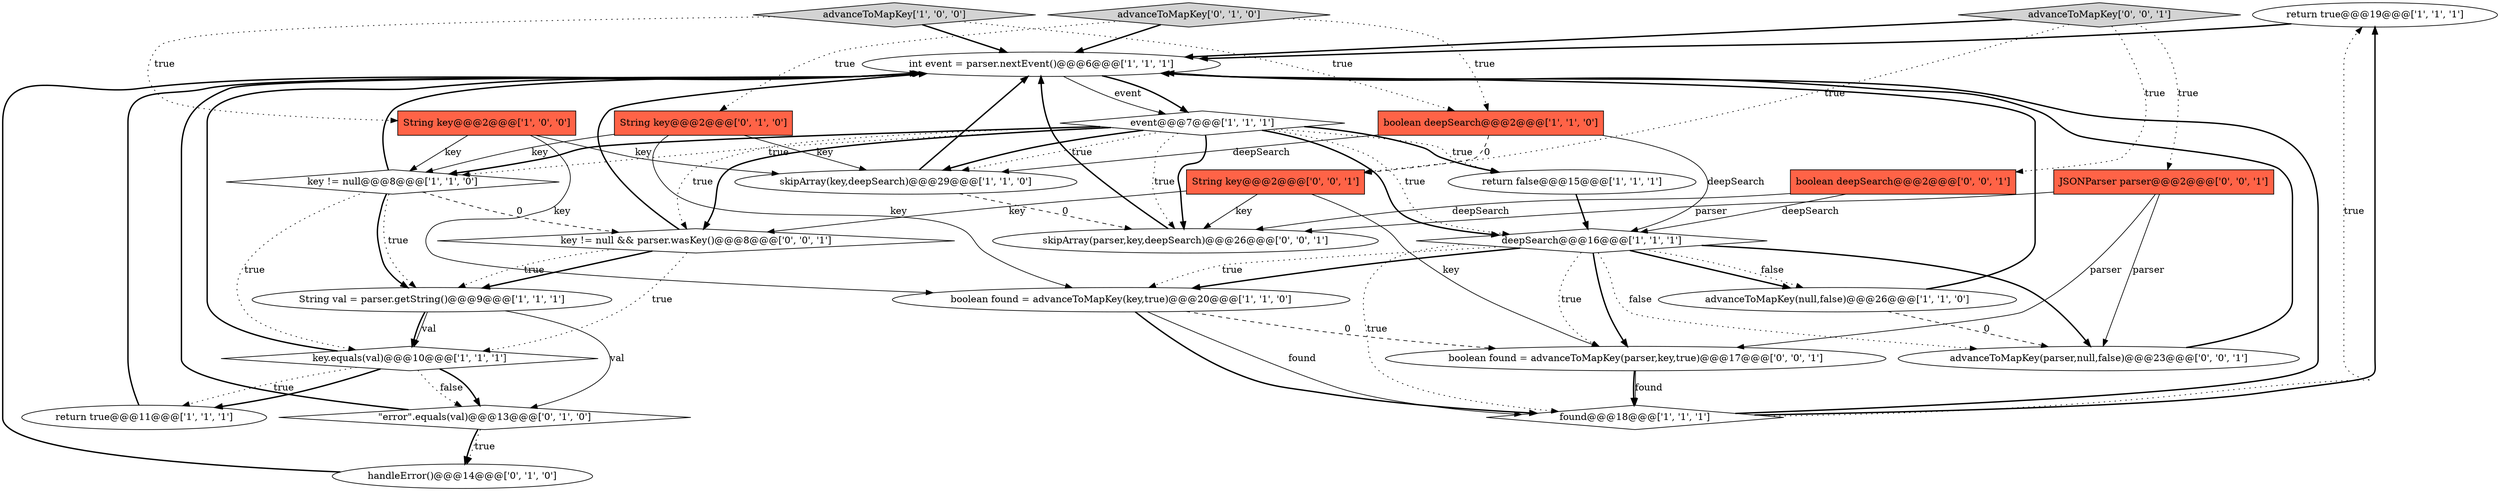 digraph {
0 [style = filled, label = "return true@@@19@@@['1', '1', '1']", fillcolor = white, shape = ellipse image = "AAA0AAABBB1BBB"];
6 [style = filled, label = "key != null@@@8@@@['1', '1', '0']", fillcolor = white, shape = diamond image = "AAA0AAABBB1BBB"];
27 [style = filled, label = "advanceToMapKey['0', '0', '1']", fillcolor = lightgray, shape = diamond image = "AAA0AAABBB3BBB"];
10 [style = filled, label = "String val = parser.getString()@@@9@@@['1', '1', '1']", fillcolor = white, shape = ellipse image = "AAA0AAABBB1BBB"];
22 [style = filled, label = "JSONParser parser@@@2@@@['0', '0', '1']", fillcolor = tomato, shape = box image = "AAA0AAABBB3BBB"];
25 [style = filled, label = "String key@@@2@@@['0', '0', '1']", fillcolor = tomato, shape = box image = "AAA0AAABBB3BBB"];
1 [style = filled, label = "deepSearch@@@16@@@['1', '1', '1']", fillcolor = white, shape = diamond image = "AAA0AAABBB1BBB"];
21 [style = filled, label = "boolean found = advanceToMapKey(parser,key,true)@@@17@@@['0', '0', '1']", fillcolor = white, shape = ellipse image = "AAA0AAABBB3BBB"];
5 [style = filled, label = "String key@@@2@@@['1', '0', '0']", fillcolor = tomato, shape = box image = "AAA0AAABBB1BBB"];
9 [style = filled, label = "int event = parser.nextEvent()@@@6@@@['1', '1', '1']", fillcolor = white, shape = ellipse image = "AAA0AAABBB1BBB"];
13 [style = filled, label = "boolean deepSearch@@@2@@@['1', '1', '0']", fillcolor = tomato, shape = box image = "AAA0AAABBB1BBB"];
2 [style = filled, label = "key.equals(val)@@@10@@@['1', '1', '1']", fillcolor = white, shape = diamond image = "AAA0AAABBB1BBB"];
3 [style = filled, label = "boolean found = advanceToMapKey(key,true)@@@20@@@['1', '1', '0']", fillcolor = white, shape = ellipse image = "AAA0AAABBB1BBB"];
18 [style = filled, label = "\"error\".equals(val)@@@13@@@['0', '1', '0']", fillcolor = white, shape = diamond image = "AAA1AAABBB2BBB"];
11 [style = filled, label = "advanceToMapKey(null,false)@@@26@@@['1', '1', '0']", fillcolor = white, shape = ellipse image = "AAA0AAABBB1BBB"];
17 [style = filled, label = "handleError()@@@14@@@['0', '1', '0']", fillcolor = white, shape = ellipse image = "AAA1AAABBB2BBB"];
24 [style = filled, label = "key != null && parser.wasKey()@@@8@@@['0', '0', '1']", fillcolor = white, shape = diamond image = "AAA0AAABBB3BBB"];
4 [style = filled, label = "event@@@7@@@['1', '1', '1']", fillcolor = white, shape = diamond image = "AAA0AAABBB1BBB"];
26 [style = filled, label = "skipArray(parser,key,deepSearch)@@@26@@@['0', '0', '1']", fillcolor = white, shape = ellipse image = "AAA0AAABBB3BBB"];
16 [style = filled, label = "String key@@@2@@@['0', '1', '0']", fillcolor = tomato, shape = box image = "AAA0AAABBB2BBB"];
15 [style = filled, label = "skipArray(key,deepSearch)@@@29@@@['1', '1', '0']", fillcolor = white, shape = ellipse image = "AAA0AAABBB1BBB"];
7 [style = filled, label = "advanceToMapKey['1', '0', '0']", fillcolor = lightgray, shape = diamond image = "AAA0AAABBB1BBB"];
19 [style = filled, label = "advanceToMapKey['0', '1', '0']", fillcolor = lightgray, shape = diamond image = "AAA0AAABBB2BBB"];
20 [style = filled, label = "boolean deepSearch@@@2@@@['0', '0', '1']", fillcolor = tomato, shape = box image = "AAA0AAABBB3BBB"];
23 [style = filled, label = "advanceToMapKey(parser,null,false)@@@23@@@['0', '0', '1']", fillcolor = white, shape = ellipse image = "AAA0AAABBB3BBB"];
8 [style = filled, label = "found@@@18@@@['1', '1', '1']", fillcolor = white, shape = diamond image = "AAA0AAABBB1BBB"];
12 [style = filled, label = "return true@@@11@@@['1', '1', '1']", fillcolor = white, shape = ellipse image = "AAA0AAABBB1BBB"];
14 [style = filled, label = "return false@@@15@@@['1', '1', '1']", fillcolor = white, shape = ellipse image = "AAA0AAABBB1BBB"];
21->8 [style = solid, label="found"];
4->6 [style = bold, label=""];
23->9 [style = bold, label=""];
4->26 [style = bold, label=""];
3->21 [style = dashed, label="0"];
4->26 [style = dotted, label="true"];
25->26 [style = solid, label="key"];
1->23 [style = bold, label=""];
24->10 [style = bold, label=""];
1->11 [style = bold, label=""];
22->23 [style = solid, label="parser"];
4->24 [style = bold, label=""];
6->10 [style = dotted, label="true"];
1->21 [style = dotted, label="true"];
6->24 [style = dashed, label="0"];
20->26 [style = solid, label="deepSearch"];
3->8 [style = solid, label="found"];
1->11 [style = dotted, label="false"];
13->1 [style = solid, label="deepSearch"];
15->9 [style = bold, label=""];
7->9 [style = bold, label=""];
22->21 [style = solid, label="parser"];
7->13 [style = dotted, label="true"];
21->8 [style = bold, label=""];
24->10 [style = dotted, label="true"];
26->9 [style = bold, label=""];
5->6 [style = solid, label="key"];
22->26 [style = solid, label="parser"];
4->1 [style = bold, label=""];
7->5 [style = dotted, label="true"];
12->9 [style = bold, label=""];
16->6 [style = solid, label="key"];
18->17 [style = dotted, label="true"];
13->25 [style = dashed, label="0"];
17->9 [style = bold, label=""];
3->8 [style = bold, label=""];
2->12 [style = dotted, label="true"];
27->25 [style = dotted, label="true"];
10->18 [style = solid, label="val"];
15->26 [style = dashed, label="0"];
8->0 [style = dotted, label="true"];
27->22 [style = dotted, label="true"];
5->3 [style = solid, label="key"];
9->4 [style = bold, label=""];
8->0 [style = bold, label=""];
4->24 [style = dotted, label="true"];
27->9 [style = bold, label=""];
4->1 [style = dotted, label="true"];
11->23 [style = dashed, label="0"];
5->15 [style = solid, label="key"];
2->9 [style = bold, label=""];
19->16 [style = dotted, label="true"];
18->9 [style = bold, label=""];
1->3 [style = dotted, label="true"];
25->24 [style = solid, label="key"];
4->14 [style = dotted, label="true"];
24->9 [style = bold, label=""];
9->4 [style = solid, label="event"];
10->2 [style = solid, label="val"];
1->23 [style = dotted, label="false"];
27->20 [style = dotted, label="true"];
2->18 [style = dotted, label="false"];
1->8 [style = dotted, label="true"];
8->9 [style = bold, label=""];
10->2 [style = bold, label=""];
19->9 [style = bold, label=""];
19->13 [style = dotted, label="true"];
20->1 [style = solid, label="deepSearch"];
1->21 [style = bold, label=""];
13->15 [style = solid, label="deepSearch"];
0->9 [style = bold, label=""];
24->2 [style = dotted, label="true"];
11->9 [style = bold, label=""];
6->9 [style = bold, label=""];
6->10 [style = bold, label=""];
14->1 [style = bold, label=""];
16->3 [style = solid, label="key"];
1->3 [style = bold, label=""];
2->18 [style = bold, label=""];
4->15 [style = dotted, label="true"];
25->21 [style = solid, label="key"];
4->14 [style = bold, label=""];
18->17 [style = bold, label=""];
6->2 [style = dotted, label="true"];
4->15 [style = bold, label=""];
4->6 [style = dotted, label="true"];
2->12 [style = bold, label=""];
16->15 [style = solid, label="key"];
}
